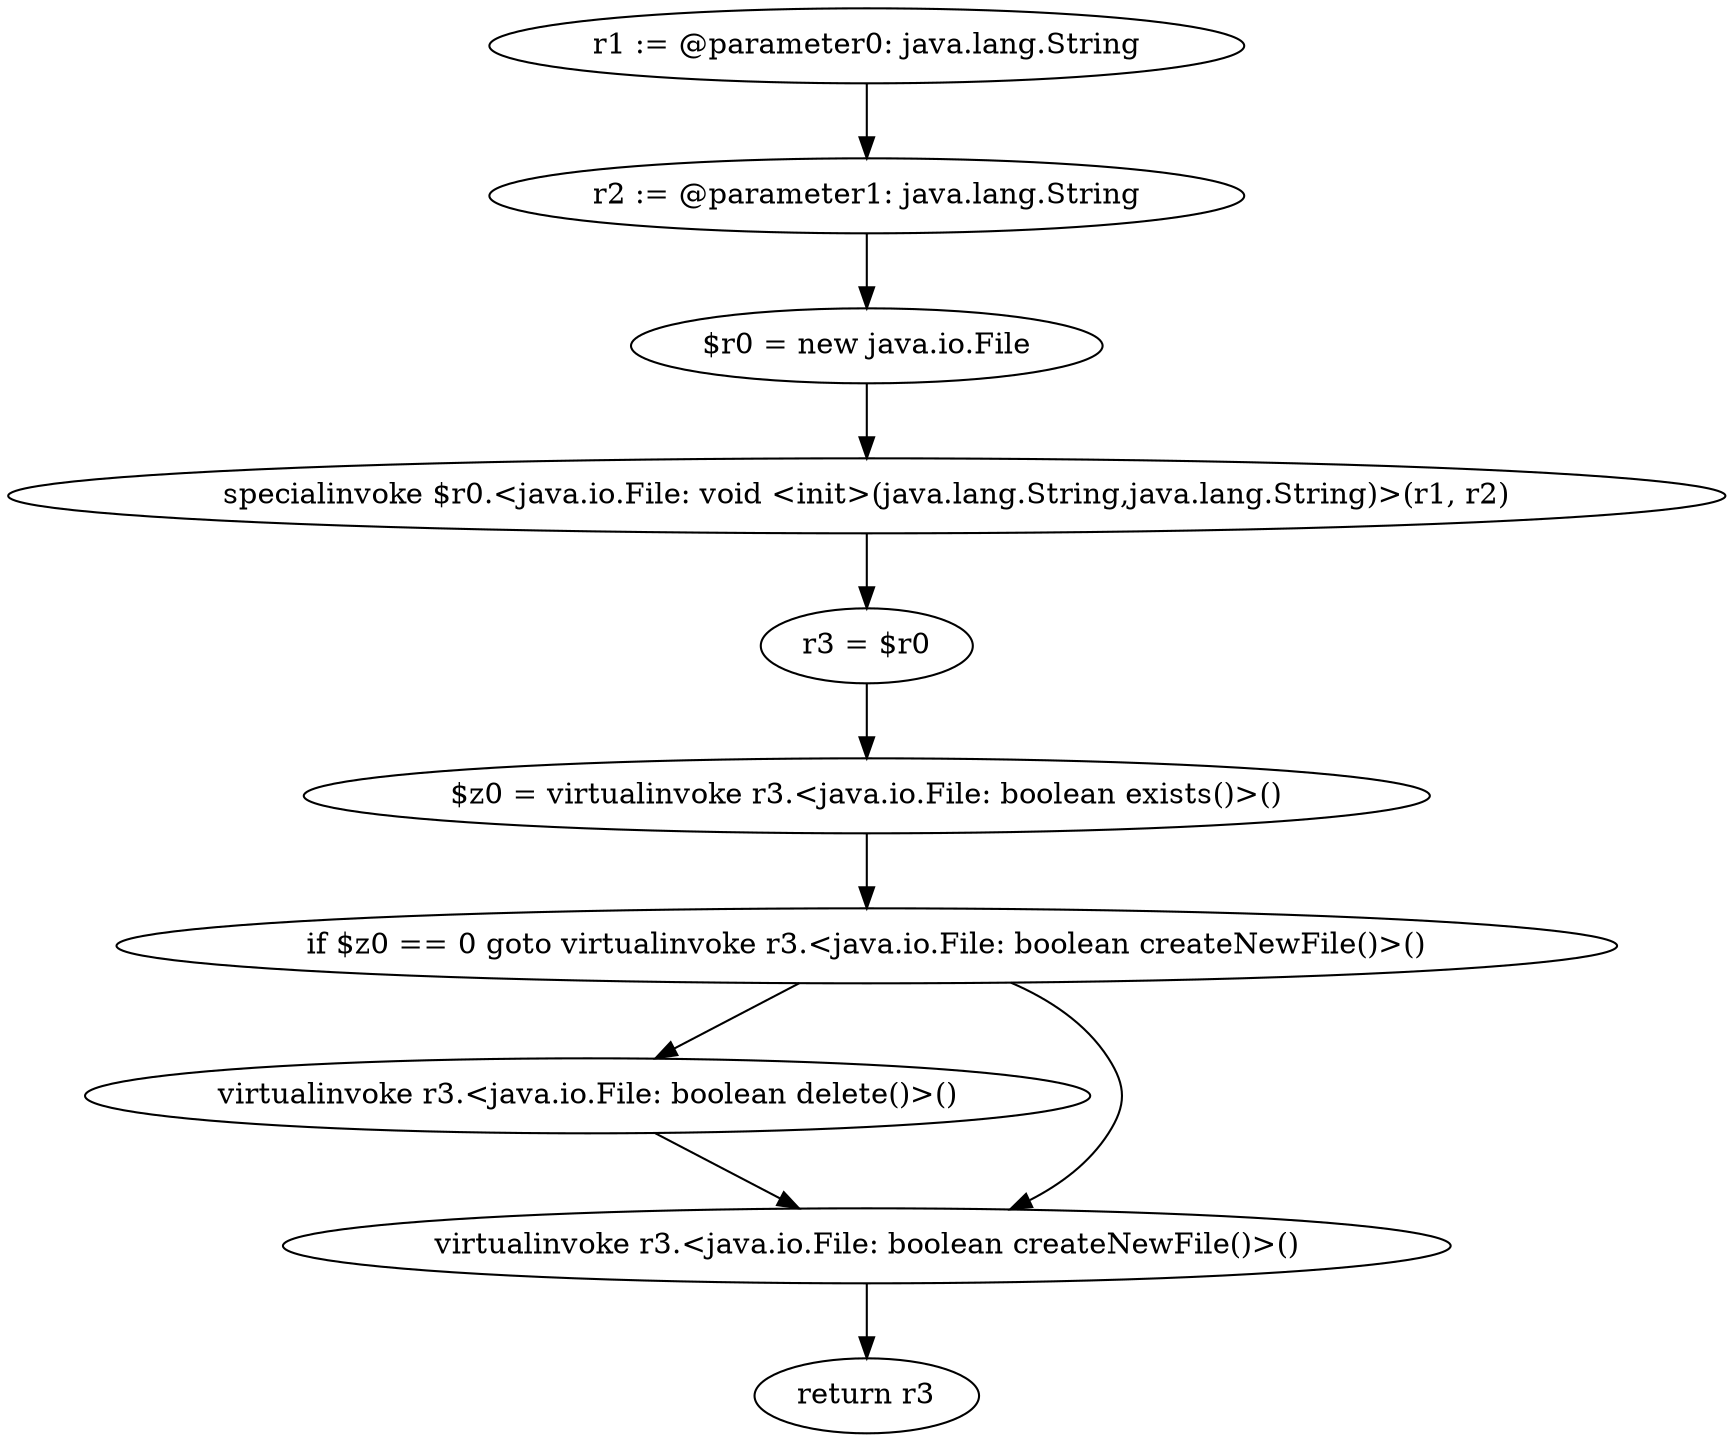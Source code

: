 digraph "unitGraph" {
    "r1 := @parameter0: java.lang.String"
    "r2 := @parameter1: java.lang.String"
    "$r0 = new java.io.File"
    "specialinvoke $r0.<java.io.File: void <init>(java.lang.String,java.lang.String)>(r1, r2)"
    "r3 = $r0"
    "$z0 = virtualinvoke r3.<java.io.File: boolean exists()>()"
    "if $z0 == 0 goto virtualinvoke r3.<java.io.File: boolean createNewFile()>()"
    "virtualinvoke r3.<java.io.File: boolean delete()>()"
    "virtualinvoke r3.<java.io.File: boolean createNewFile()>()"
    "return r3"
    "r1 := @parameter0: java.lang.String"->"r2 := @parameter1: java.lang.String";
    "r2 := @parameter1: java.lang.String"->"$r0 = new java.io.File";
    "$r0 = new java.io.File"->"specialinvoke $r0.<java.io.File: void <init>(java.lang.String,java.lang.String)>(r1, r2)";
    "specialinvoke $r0.<java.io.File: void <init>(java.lang.String,java.lang.String)>(r1, r2)"->"r3 = $r0";
    "r3 = $r0"->"$z0 = virtualinvoke r3.<java.io.File: boolean exists()>()";
    "$z0 = virtualinvoke r3.<java.io.File: boolean exists()>()"->"if $z0 == 0 goto virtualinvoke r3.<java.io.File: boolean createNewFile()>()";
    "if $z0 == 0 goto virtualinvoke r3.<java.io.File: boolean createNewFile()>()"->"virtualinvoke r3.<java.io.File: boolean delete()>()";
    "if $z0 == 0 goto virtualinvoke r3.<java.io.File: boolean createNewFile()>()"->"virtualinvoke r3.<java.io.File: boolean createNewFile()>()";
    "virtualinvoke r3.<java.io.File: boolean delete()>()"->"virtualinvoke r3.<java.io.File: boolean createNewFile()>()";
    "virtualinvoke r3.<java.io.File: boolean createNewFile()>()"->"return r3";
}
